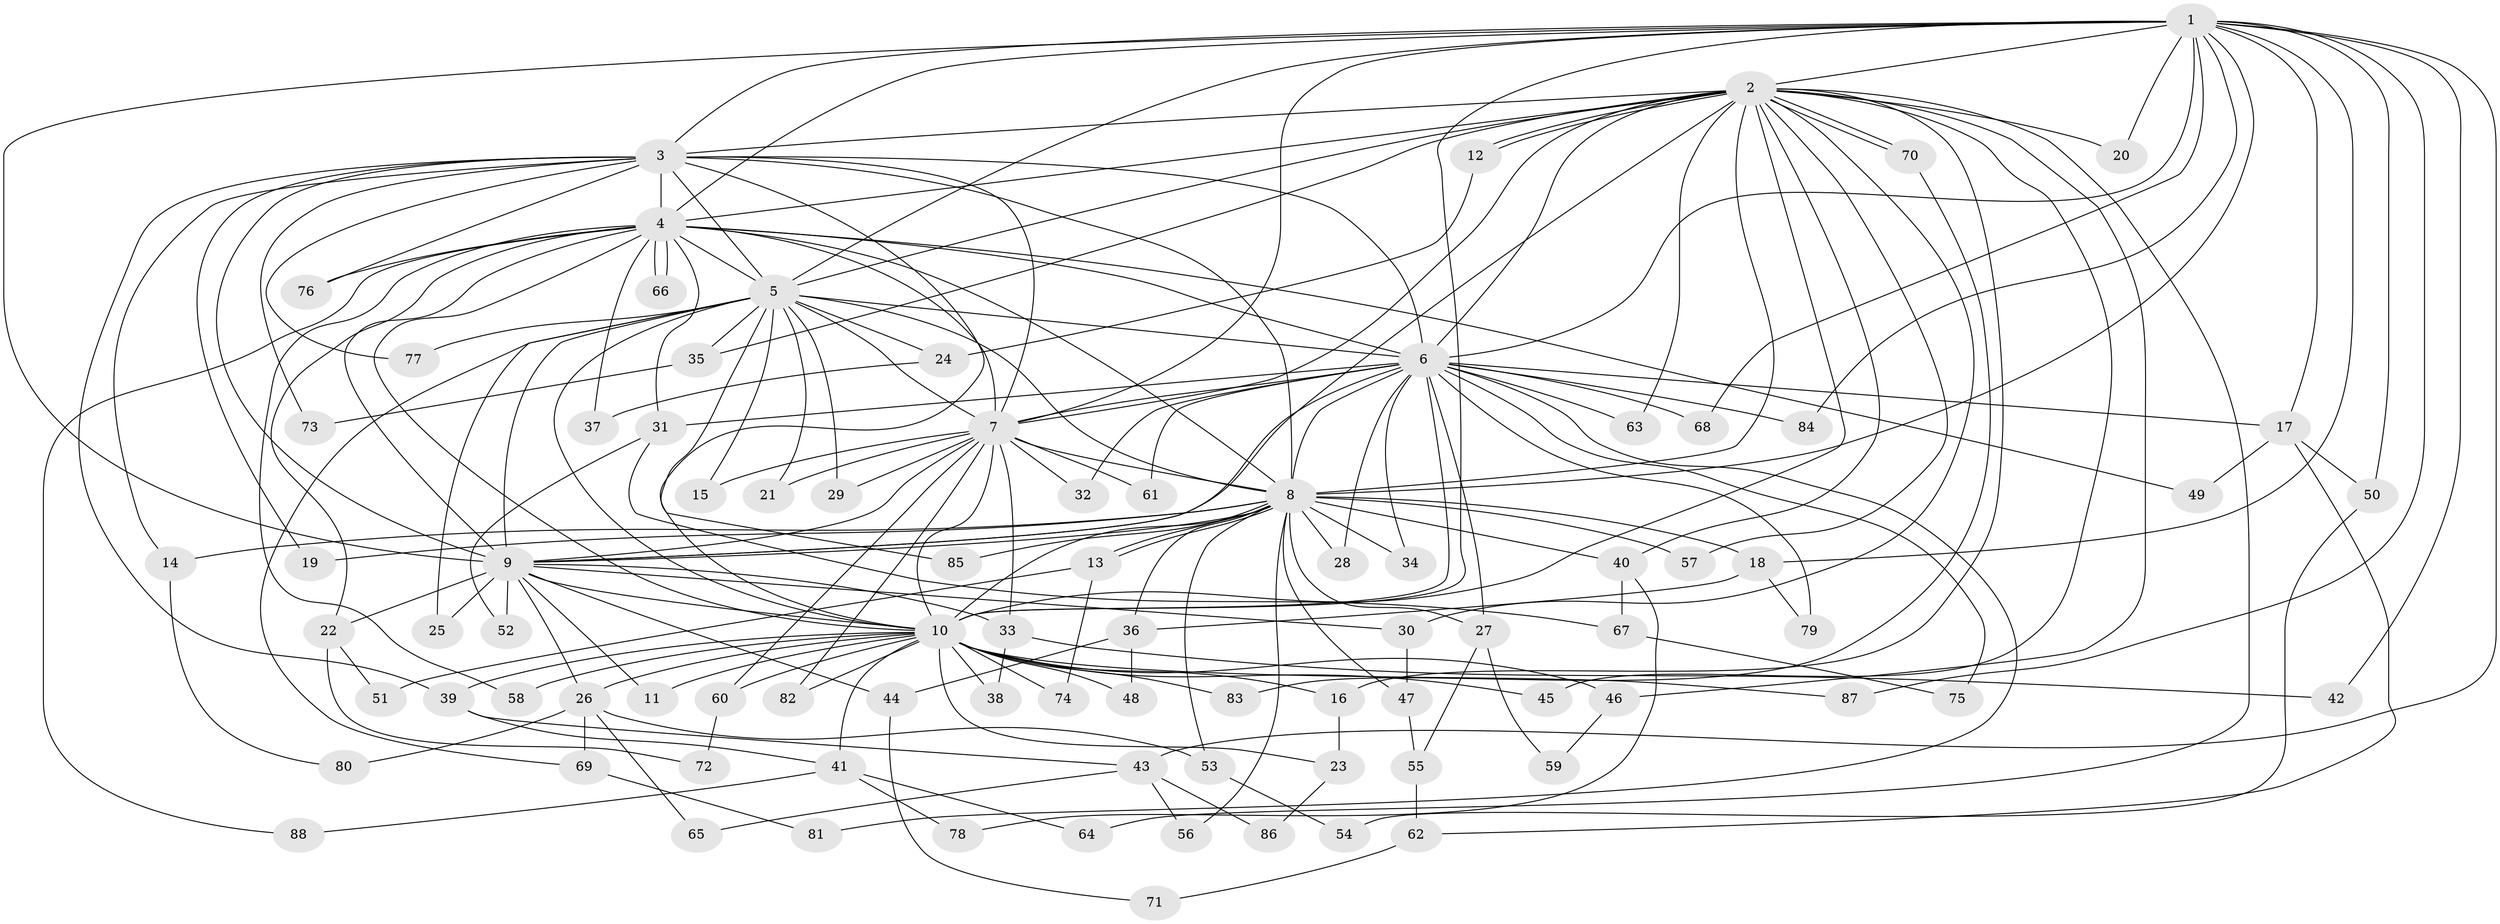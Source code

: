 // Generated by graph-tools (version 1.1) at 2025/49/03/09/25 03:49:30]
// undirected, 88 vertices, 201 edges
graph export_dot {
graph [start="1"]
  node [color=gray90,style=filled];
  1;
  2;
  3;
  4;
  5;
  6;
  7;
  8;
  9;
  10;
  11;
  12;
  13;
  14;
  15;
  16;
  17;
  18;
  19;
  20;
  21;
  22;
  23;
  24;
  25;
  26;
  27;
  28;
  29;
  30;
  31;
  32;
  33;
  34;
  35;
  36;
  37;
  38;
  39;
  40;
  41;
  42;
  43;
  44;
  45;
  46;
  47;
  48;
  49;
  50;
  51;
  52;
  53;
  54;
  55;
  56;
  57;
  58;
  59;
  60;
  61;
  62;
  63;
  64;
  65;
  66;
  67;
  68;
  69;
  70;
  71;
  72;
  73;
  74;
  75;
  76;
  77;
  78;
  79;
  80;
  81;
  82;
  83;
  84;
  85;
  86;
  87;
  88;
  1 -- 2;
  1 -- 3;
  1 -- 4;
  1 -- 5;
  1 -- 6;
  1 -- 7;
  1 -- 8;
  1 -- 9;
  1 -- 10;
  1 -- 17;
  1 -- 18;
  1 -- 20;
  1 -- 42;
  1 -- 43;
  1 -- 50;
  1 -- 68;
  1 -- 84;
  1 -- 87;
  2 -- 3;
  2 -- 4;
  2 -- 5;
  2 -- 6;
  2 -- 7;
  2 -- 8;
  2 -- 9;
  2 -- 10;
  2 -- 12;
  2 -- 12;
  2 -- 16;
  2 -- 20;
  2 -- 30;
  2 -- 35;
  2 -- 40;
  2 -- 45;
  2 -- 46;
  2 -- 57;
  2 -- 63;
  2 -- 64;
  2 -- 70;
  2 -- 70;
  3 -- 4;
  3 -- 5;
  3 -- 6;
  3 -- 7;
  3 -- 8;
  3 -- 9;
  3 -- 10;
  3 -- 14;
  3 -- 19;
  3 -- 39;
  3 -- 73;
  3 -- 76;
  3 -- 77;
  4 -- 5;
  4 -- 6;
  4 -- 7;
  4 -- 8;
  4 -- 9;
  4 -- 10;
  4 -- 22;
  4 -- 31;
  4 -- 37;
  4 -- 49;
  4 -- 58;
  4 -- 66;
  4 -- 66;
  4 -- 76;
  4 -- 88;
  5 -- 6;
  5 -- 7;
  5 -- 8;
  5 -- 9;
  5 -- 10;
  5 -- 15;
  5 -- 21;
  5 -- 24;
  5 -- 25;
  5 -- 29;
  5 -- 35;
  5 -- 69;
  5 -- 77;
  5 -- 85;
  6 -- 7;
  6 -- 8;
  6 -- 9;
  6 -- 10;
  6 -- 17;
  6 -- 27;
  6 -- 28;
  6 -- 31;
  6 -- 32;
  6 -- 34;
  6 -- 61;
  6 -- 63;
  6 -- 68;
  6 -- 75;
  6 -- 79;
  6 -- 81;
  6 -- 84;
  7 -- 8;
  7 -- 9;
  7 -- 10;
  7 -- 15;
  7 -- 21;
  7 -- 29;
  7 -- 32;
  7 -- 33;
  7 -- 60;
  7 -- 61;
  7 -- 82;
  8 -- 9;
  8 -- 10;
  8 -- 13;
  8 -- 13;
  8 -- 14;
  8 -- 18;
  8 -- 19;
  8 -- 27;
  8 -- 28;
  8 -- 34;
  8 -- 36;
  8 -- 40;
  8 -- 47;
  8 -- 53;
  8 -- 56;
  8 -- 57;
  8 -- 85;
  9 -- 10;
  9 -- 11;
  9 -- 22;
  9 -- 25;
  9 -- 26;
  9 -- 30;
  9 -- 33;
  9 -- 44;
  9 -- 52;
  10 -- 11;
  10 -- 16;
  10 -- 23;
  10 -- 26;
  10 -- 38;
  10 -- 39;
  10 -- 41;
  10 -- 45;
  10 -- 46;
  10 -- 48;
  10 -- 58;
  10 -- 60;
  10 -- 74;
  10 -- 82;
  10 -- 83;
  10 -- 87;
  12 -- 24;
  13 -- 51;
  13 -- 74;
  14 -- 80;
  16 -- 23;
  17 -- 49;
  17 -- 50;
  17 -- 62;
  18 -- 36;
  18 -- 79;
  22 -- 51;
  22 -- 72;
  23 -- 86;
  24 -- 37;
  26 -- 53;
  26 -- 65;
  26 -- 69;
  26 -- 80;
  27 -- 55;
  27 -- 59;
  30 -- 47;
  31 -- 52;
  31 -- 67;
  33 -- 38;
  33 -- 42;
  35 -- 73;
  36 -- 44;
  36 -- 48;
  39 -- 41;
  39 -- 43;
  40 -- 67;
  40 -- 78;
  41 -- 64;
  41 -- 78;
  41 -- 88;
  43 -- 56;
  43 -- 65;
  43 -- 86;
  44 -- 71;
  46 -- 59;
  47 -- 55;
  50 -- 54;
  53 -- 54;
  55 -- 62;
  60 -- 72;
  62 -- 71;
  67 -- 75;
  69 -- 81;
  70 -- 83;
}
